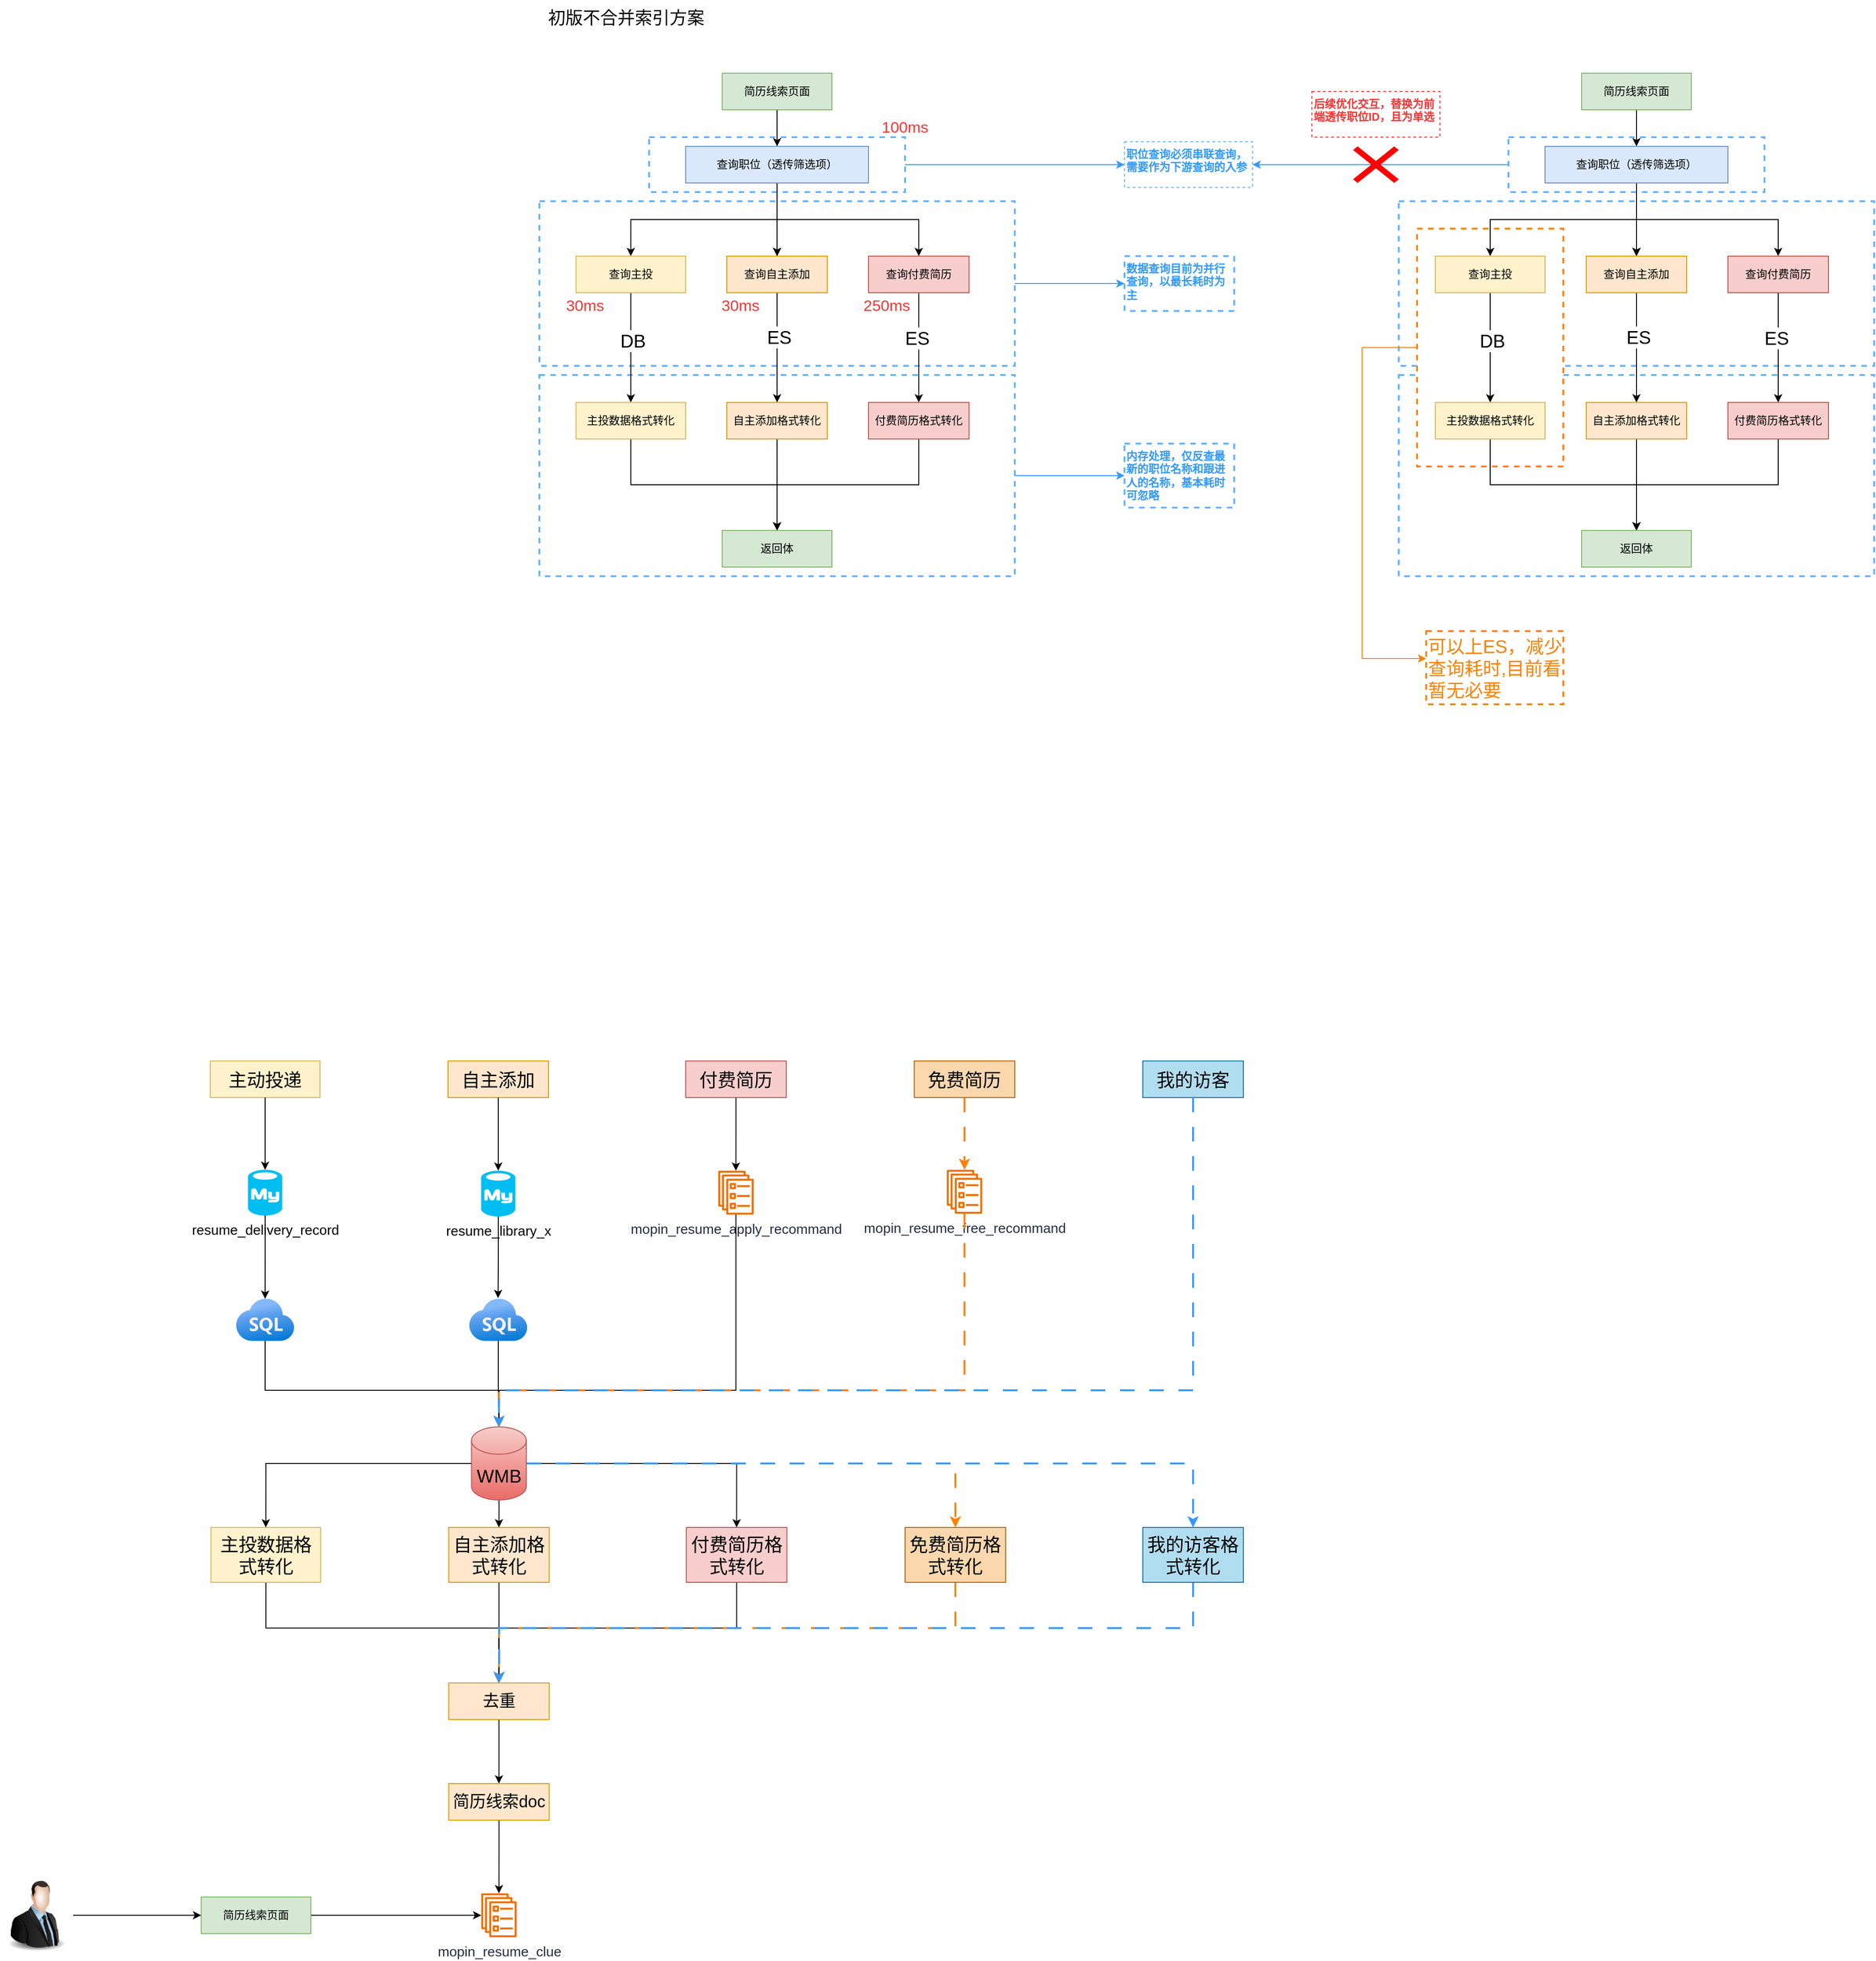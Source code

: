 <mxfile version="22.1.20" type="github">
  <diagram name="第 1 页" id="IvLhAiH7EyRF6yPdtCSv">
    <mxGraphModel dx="2393" dy="473" grid="1" gridSize="10" guides="1" tooltips="1" connect="1" arrows="1" fold="1" page="0" pageScale="1" pageWidth="827" pageHeight="1169" math="0" shadow="0">
      <root>
        <mxCell id="0" />
        <mxCell id="1" parent="0" />
        <mxCell id="fokVRQq-qGCGtbH7lqMj-43" value="" style="rounded=0;whiteSpace=wrap;html=1;dashed=1;strokeColor=#66B2FF;strokeWidth=2;" vertex="1" parent="1">
          <mxGeometry x="1020" y="810" width="520" height="220" as="geometry" />
        </mxCell>
        <mxCell id="fokVRQq-qGCGtbH7lqMj-45" value="" style="rounded=0;whiteSpace=wrap;html=1;dashed=1;strokeColor=#66B2FF;strokeWidth=2;" vertex="1" parent="1">
          <mxGeometry x="1020" y="620" width="520" height="180" as="geometry" />
        </mxCell>
        <mxCell id="fokVRQq-qGCGtbH7lqMj-82" value="" style="edgeStyle=orthogonalEdgeStyle;rounded=0;orthogonalLoop=1;jettySize=auto;html=1;strokeColor=#FF8000;" edge="1" parent="1" source="fokVRQq-qGCGtbH7lqMj-80" target="fokVRQq-qGCGtbH7lqMj-81">
          <mxGeometry relative="1" as="geometry">
            <Array as="points">
              <mxPoint x="980" y="780" />
              <mxPoint x="980" y="1120" />
            </Array>
          </mxGeometry>
        </mxCell>
        <mxCell id="fokVRQq-qGCGtbH7lqMj-80" value="" style="rounded=0;whiteSpace=wrap;html=1;dashed=1;strokeColor=#FF8000;strokeWidth=2;" vertex="1" parent="1">
          <mxGeometry x="1040" y="650" width="160" height="260" as="geometry" />
        </mxCell>
        <mxCell id="fokVRQq-qGCGtbH7lqMj-41" value="" style="edgeStyle=orthogonalEdgeStyle;rounded=0;orthogonalLoop=1;jettySize=auto;html=1;fontColor=#3399FF;strokeColor=#3399FF;" edge="1" parent="1" source="fokVRQq-qGCGtbH7lqMj-39" target="fokVRQq-qGCGtbH7lqMj-40">
          <mxGeometry relative="1" as="geometry" />
        </mxCell>
        <mxCell id="fokVRQq-qGCGtbH7lqMj-39" value="" style="rounded=0;whiteSpace=wrap;html=1;dashed=1;strokeColor=#66B2FF;strokeWidth=2;" vertex="1" parent="1">
          <mxGeometry x="80" y="810" width="520" height="220" as="geometry" />
        </mxCell>
        <mxCell id="fokVRQq-qGCGtbH7lqMj-38" value="" style="edgeStyle=orthogonalEdgeStyle;rounded=0;orthogonalLoop=1;jettySize=auto;html=1;strokeColor=#3399FF;" edge="1" parent="1" source="fokVRQq-qGCGtbH7lqMj-36" target="fokVRQq-qGCGtbH7lqMj-37">
          <mxGeometry relative="1" as="geometry" />
        </mxCell>
        <mxCell id="fokVRQq-qGCGtbH7lqMj-36" value="" style="rounded=0;whiteSpace=wrap;html=1;dashed=1;strokeColor=#66B2FF;strokeWidth=2;" vertex="1" parent="1">
          <mxGeometry x="80" y="620" width="520" height="180" as="geometry" />
        </mxCell>
        <mxCell id="fokVRQq-qGCGtbH7lqMj-35" value="" style="edgeStyle=orthogonalEdgeStyle;rounded=0;orthogonalLoop=1;jettySize=auto;html=1;strokeColor=#3399FF;" edge="1" parent="1" source="fokVRQq-qGCGtbH7lqMj-31" target="fokVRQq-qGCGtbH7lqMj-34">
          <mxGeometry relative="1" as="geometry" />
        </mxCell>
        <mxCell id="fokVRQq-qGCGtbH7lqMj-31" value="" style="rounded=0;whiteSpace=wrap;html=1;dashed=1;strokeColor=#66B2FF;strokeWidth=2;" vertex="1" parent="1">
          <mxGeometry x="200" y="550" width="280" height="60" as="geometry" />
        </mxCell>
        <mxCell id="fokVRQq-qGCGtbH7lqMj-5" value="" style="edgeStyle=orthogonalEdgeStyle;rounded=0;orthogonalLoop=1;jettySize=auto;html=1;" edge="1" parent="1" source="fokVRQq-qGCGtbH7lqMj-3" target="fokVRQq-qGCGtbH7lqMj-4">
          <mxGeometry relative="1" as="geometry" />
        </mxCell>
        <mxCell id="fokVRQq-qGCGtbH7lqMj-3" value="简历线索页面" style="rounded=0;whiteSpace=wrap;html=1;fillColor=#d5e8d4;strokeColor=#82b366;" vertex="1" parent="1">
          <mxGeometry x="280" y="480" width="120" height="40" as="geometry" />
        </mxCell>
        <mxCell id="fokVRQq-qGCGtbH7lqMj-7" value="" style="edgeStyle=orthogonalEdgeStyle;rounded=0;orthogonalLoop=1;jettySize=auto;html=1;" edge="1" parent="1" source="fokVRQq-qGCGtbH7lqMj-4" target="fokVRQq-qGCGtbH7lqMj-6">
          <mxGeometry relative="1" as="geometry" />
        </mxCell>
        <mxCell id="fokVRQq-qGCGtbH7lqMj-9" value="" style="edgeStyle=orthogonalEdgeStyle;rounded=0;orthogonalLoop=1;jettySize=auto;html=1;" edge="1" parent="1" source="fokVRQq-qGCGtbH7lqMj-4" target="fokVRQq-qGCGtbH7lqMj-8">
          <mxGeometry relative="1" as="geometry" />
        </mxCell>
        <mxCell id="fokVRQq-qGCGtbH7lqMj-10" value="" style="edgeStyle=orthogonalEdgeStyle;rounded=0;orthogonalLoop=1;jettySize=auto;html=1;" edge="1" parent="1" source="fokVRQq-qGCGtbH7lqMj-4" target="fokVRQq-qGCGtbH7lqMj-8">
          <mxGeometry relative="1" as="geometry" />
        </mxCell>
        <mxCell id="fokVRQq-qGCGtbH7lqMj-11" value="" style="edgeStyle=orthogonalEdgeStyle;rounded=0;orthogonalLoop=1;jettySize=auto;html=1;" edge="1" parent="1" source="fokVRQq-qGCGtbH7lqMj-4" target="fokVRQq-qGCGtbH7lqMj-8">
          <mxGeometry relative="1" as="geometry" />
        </mxCell>
        <mxCell id="fokVRQq-qGCGtbH7lqMj-13" style="edgeStyle=orthogonalEdgeStyle;rounded=0;orthogonalLoop=1;jettySize=auto;html=1;" edge="1" parent="1" source="fokVRQq-qGCGtbH7lqMj-4" target="fokVRQq-qGCGtbH7lqMj-12">
          <mxGeometry relative="1" as="geometry" />
        </mxCell>
        <mxCell id="fokVRQq-qGCGtbH7lqMj-4" value="查询职位（透传筛选项）" style="rounded=0;whiteSpace=wrap;html=1;fillColor=#dae8fc;strokeColor=#6c8ebf;" vertex="1" parent="1">
          <mxGeometry x="240" y="560" width="200" height="40" as="geometry" />
        </mxCell>
        <mxCell id="fokVRQq-qGCGtbH7lqMj-15" value="" style="edgeStyle=orthogonalEdgeStyle;rounded=0;orthogonalLoop=1;jettySize=auto;html=1;" edge="1" parent="1" source="fokVRQq-qGCGtbH7lqMj-6" target="fokVRQq-qGCGtbH7lqMj-14">
          <mxGeometry relative="1" as="geometry" />
        </mxCell>
        <mxCell id="fokVRQq-qGCGtbH7lqMj-20" value="DB" style="edgeLabel;html=1;align=center;verticalAlign=middle;resizable=0;points=[];fontSize=20;" vertex="1" connectable="0" parent="fokVRQq-qGCGtbH7lqMj-15">
          <mxGeometry x="-0.133" y="2" relative="1" as="geometry">
            <mxPoint as="offset" />
          </mxGeometry>
        </mxCell>
        <mxCell id="fokVRQq-qGCGtbH7lqMj-6" value="查询主投" style="rounded=0;whiteSpace=wrap;html=1;fillColor=#fff2cc;strokeColor=#d6b656;" vertex="1" parent="1">
          <mxGeometry x="120" y="680" width="120" height="40" as="geometry" />
        </mxCell>
        <mxCell id="fokVRQq-qGCGtbH7lqMj-17" value="" style="edgeStyle=orthogonalEdgeStyle;rounded=0;orthogonalLoop=1;jettySize=auto;html=1;" edge="1" parent="1" source="fokVRQq-qGCGtbH7lqMj-8" target="fokVRQq-qGCGtbH7lqMj-16">
          <mxGeometry relative="1" as="geometry" />
        </mxCell>
        <mxCell id="fokVRQq-qGCGtbH7lqMj-21" value="ES" style="edgeLabel;html=1;align=center;verticalAlign=middle;resizable=0;points=[];fontSize=20;" vertex="1" connectable="0" parent="fokVRQq-qGCGtbH7lqMj-17">
          <mxGeometry x="-0.2" y="2" relative="1" as="geometry">
            <mxPoint as="offset" />
          </mxGeometry>
        </mxCell>
        <mxCell id="fokVRQq-qGCGtbH7lqMj-8" value="查询自主添加" style="rounded=0;whiteSpace=wrap;html=1;fillColor=#ffe6cc;strokeColor=#d79b00;" vertex="1" parent="1">
          <mxGeometry x="285" y="680" width="110" height="40" as="geometry" />
        </mxCell>
        <mxCell id="fokVRQq-qGCGtbH7lqMj-19" value="" style="edgeStyle=orthogonalEdgeStyle;rounded=0;orthogonalLoop=1;jettySize=auto;html=1;" edge="1" parent="1" source="fokVRQq-qGCGtbH7lqMj-12" target="fokVRQq-qGCGtbH7lqMj-18">
          <mxGeometry relative="1" as="geometry" />
        </mxCell>
        <mxCell id="fokVRQq-qGCGtbH7lqMj-22" value="ES" style="edgeLabel;html=1;align=center;verticalAlign=middle;resizable=0;points=[];fontSize=20;" vertex="1" connectable="0" parent="fokVRQq-qGCGtbH7lqMj-19">
          <mxGeometry x="-0.183" y="-2" relative="1" as="geometry">
            <mxPoint as="offset" />
          </mxGeometry>
        </mxCell>
        <mxCell id="fokVRQq-qGCGtbH7lqMj-12" value="查询付费简历" style="rounded=0;whiteSpace=wrap;html=1;fillColor=#f8cecc;strokeColor=#b85450;" vertex="1" parent="1">
          <mxGeometry x="440" y="680" width="110" height="40" as="geometry" />
        </mxCell>
        <mxCell id="fokVRQq-qGCGtbH7lqMj-26" style="edgeStyle=orthogonalEdgeStyle;rounded=0;orthogonalLoop=1;jettySize=auto;html=1;entryX=0.5;entryY=0;entryDx=0;entryDy=0;" edge="1" parent="1" source="fokVRQq-qGCGtbH7lqMj-14" target="fokVRQq-qGCGtbH7lqMj-23">
          <mxGeometry relative="1" as="geometry">
            <Array as="points">
              <mxPoint x="180" y="930" />
              <mxPoint x="340" y="930" />
            </Array>
          </mxGeometry>
        </mxCell>
        <mxCell id="fokVRQq-qGCGtbH7lqMj-14" value="主投数据格式转化" style="rounded=0;whiteSpace=wrap;html=1;fillColor=#fff2cc;strokeColor=#d6b656;" vertex="1" parent="1">
          <mxGeometry x="120" y="840" width="120" height="40" as="geometry" />
        </mxCell>
        <mxCell id="fokVRQq-qGCGtbH7lqMj-25" style="edgeStyle=orthogonalEdgeStyle;rounded=0;orthogonalLoop=1;jettySize=auto;html=1;entryX=0.5;entryY=0;entryDx=0;entryDy=0;" edge="1" parent="1" source="fokVRQq-qGCGtbH7lqMj-16" target="fokVRQq-qGCGtbH7lqMj-23">
          <mxGeometry relative="1" as="geometry" />
        </mxCell>
        <mxCell id="fokVRQq-qGCGtbH7lqMj-16" value="自主添加格式转化" style="rounded=0;whiteSpace=wrap;html=1;fillColor=#ffe6cc;strokeColor=#d79b00;" vertex="1" parent="1">
          <mxGeometry x="285" y="840" width="110" height="40" as="geometry" />
        </mxCell>
        <mxCell id="fokVRQq-qGCGtbH7lqMj-27" style="edgeStyle=orthogonalEdgeStyle;rounded=0;orthogonalLoop=1;jettySize=auto;html=1;entryX=0.5;entryY=0;entryDx=0;entryDy=0;" edge="1" parent="1" source="fokVRQq-qGCGtbH7lqMj-18" target="fokVRQq-qGCGtbH7lqMj-23">
          <mxGeometry relative="1" as="geometry">
            <Array as="points">
              <mxPoint x="495" y="930" />
              <mxPoint x="340" y="930" />
            </Array>
          </mxGeometry>
        </mxCell>
        <mxCell id="fokVRQq-qGCGtbH7lqMj-18" value="付费简历格式转化" style="rounded=0;whiteSpace=wrap;html=1;fillColor=#f8cecc;strokeColor=#b85450;" vertex="1" parent="1">
          <mxGeometry x="440" y="840" width="110" height="40" as="geometry" />
        </mxCell>
        <mxCell id="fokVRQq-qGCGtbH7lqMj-23" value="返回体" style="rounded=0;whiteSpace=wrap;html=1;fillColor=#d5e8d4;strokeColor=#82b366;" vertex="1" parent="1">
          <mxGeometry x="280" y="980" width="120" height="40" as="geometry" />
        </mxCell>
        <mxCell id="fokVRQq-qGCGtbH7lqMj-34" value="职位查询必须串联查询，需要作为下游查询的入参" style="whiteSpace=wrap;html=1;strokeColor=#66B2FF;rounded=0;dashed=1;strokeWidth=1;align=left;verticalAlign=top;fontColor=#3399FF;fontStyle=1" vertex="1" parent="1">
          <mxGeometry x="720" y="555" width="140" height="50" as="geometry" />
        </mxCell>
        <mxCell id="fokVRQq-qGCGtbH7lqMj-37" value="数据查询目前为并行查询，以最长耗时为主" style="whiteSpace=wrap;html=1;strokeColor=#66B2FF;rounded=0;dashed=1;strokeWidth=2;verticalAlign=top;align=left;fontColor=#3399FF;fontStyle=1" vertex="1" parent="1">
          <mxGeometry x="720" y="680" width="120" height="60" as="geometry" />
        </mxCell>
        <mxCell id="fokVRQq-qGCGtbH7lqMj-40" value="内存处理，仅反查最新的职位名称和跟进人的名称，基本耗时可忽略" style="whiteSpace=wrap;html=1;strokeColor=#66B2FF;rounded=0;dashed=1;strokeWidth=2;align=left;verticalAlign=top;fontColor=#3399FF;fontStyle=1" vertex="1" parent="1">
          <mxGeometry x="720" y="885" width="120" height="70" as="geometry" />
        </mxCell>
        <mxCell id="fokVRQq-qGCGtbH7lqMj-75" style="edgeStyle=orthogonalEdgeStyle;rounded=0;orthogonalLoop=1;jettySize=auto;html=1;entryX=1;entryY=0.5;entryDx=0;entryDy=0;strokeColor=#3399FF;" edge="1" parent="1" source="fokVRQq-qGCGtbH7lqMj-47" target="fokVRQq-qGCGtbH7lqMj-34">
          <mxGeometry relative="1" as="geometry" />
        </mxCell>
        <mxCell id="fokVRQq-qGCGtbH7lqMj-47" value="" style="rounded=0;whiteSpace=wrap;html=1;dashed=1;strokeColor=#66B2FF;strokeWidth=2;" vertex="1" parent="1">
          <mxGeometry x="1140" y="550" width="280" height="60" as="geometry" />
        </mxCell>
        <mxCell id="fokVRQq-qGCGtbH7lqMj-48" value="" style="edgeStyle=orthogonalEdgeStyle;rounded=0;orthogonalLoop=1;jettySize=auto;html=1;" edge="1" parent="1" source="fokVRQq-qGCGtbH7lqMj-49" target="fokVRQq-qGCGtbH7lqMj-55">
          <mxGeometry relative="1" as="geometry" />
        </mxCell>
        <mxCell id="fokVRQq-qGCGtbH7lqMj-49" value="简历线索页面" style="rounded=0;whiteSpace=wrap;html=1;fillColor=#d5e8d4;strokeColor=#82b366;" vertex="1" parent="1">
          <mxGeometry x="1220" y="480" width="120" height="40" as="geometry" />
        </mxCell>
        <mxCell id="fokVRQq-qGCGtbH7lqMj-50" value="" style="edgeStyle=orthogonalEdgeStyle;rounded=0;orthogonalLoop=1;jettySize=auto;html=1;" edge="1" parent="1" source="fokVRQq-qGCGtbH7lqMj-55" target="fokVRQq-qGCGtbH7lqMj-58">
          <mxGeometry relative="1" as="geometry" />
        </mxCell>
        <mxCell id="fokVRQq-qGCGtbH7lqMj-51" value="" style="edgeStyle=orthogonalEdgeStyle;rounded=0;orthogonalLoop=1;jettySize=auto;html=1;" edge="1" parent="1" source="fokVRQq-qGCGtbH7lqMj-55" target="fokVRQq-qGCGtbH7lqMj-61">
          <mxGeometry relative="1" as="geometry" />
        </mxCell>
        <mxCell id="fokVRQq-qGCGtbH7lqMj-52" value="" style="edgeStyle=orthogonalEdgeStyle;rounded=0;orthogonalLoop=1;jettySize=auto;html=1;" edge="1" parent="1" source="fokVRQq-qGCGtbH7lqMj-55" target="fokVRQq-qGCGtbH7lqMj-61">
          <mxGeometry relative="1" as="geometry" />
        </mxCell>
        <mxCell id="fokVRQq-qGCGtbH7lqMj-53" value="" style="edgeStyle=orthogonalEdgeStyle;rounded=0;orthogonalLoop=1;jettySize=auto;html=1;" edge="1" parent="1" source="fokVRQq-qGCGtbH7lqMj-55" target="fokVRQq-qGCGtbH7lqMj-61">
          <mxGeometry relative="1" as="geometry" />
        </mxCell>
        <mxCell id="fokVRQq-qGCGtbH7lqMj-54" style="edgeStyle=orthogonalEdgeStyle;rounded=0;orthogonalLoop=1;jettySize=auto;html=1;" edge="1" parent="1" source="fokVRQq-qGCGtbH7lqMj-55" target="fokVRQq-qGCGtbH7lqMj-64">
          <mxGeometry relative="1" as="geometry" />
        </mxCell>
        <mxCell id="fokVRQq-qGCGtbH7lqMj-55" value="查询职位（透传筛选项）" style="rounded=0;whiteSpace=wrap;html=1;fillColor=#dae8fc;strokeColor=#6c8ebf;" vertex="1" parent="1">
          <mxGeometry x="1180" y="560" width="200" height="40" as="geometry" />
        </mxCell>
        <mxCell id="fokVRQq-qGCGtbH7lqMj-56" value="" style="edgeStyle=orthogonalEdgeStyle;rounded=0;orthogonalLoop=1;jettySize=auto;html=1;" edge="1" parent="1" source="fokVRQq-qGCGtbH7lqMj-58" target="fokVRQq-qGCGtbH7lqMj-66">
          <mxGeometry relative="1" as="geometry" />
        </mxCell>
        <mxCell id="fokVRQq-qGCGtbH7lqMj-57" value="DB" style="edgeLabel;html=1;align=center;verticalAlign=middle;resizable=0;points=[];fontSize=20;" vertex="1" connectable="0" parent="fokVRQq-qGCGtbH7lqMj-56">
          <mxGeometry x="-0.133" y="2" relative="1" as="geometry">
            <mxPoint as="offset" />
          </mxGeometry>
        </mxCell>
        <mxCell id="fokVRQq-qGCGtbH7lqMj-58" value="查询主投" style="rounded=0;whiteSpace=wrap;html=1;fillColor=#fff2cc;strokeColor=#d6b656;" vertex="1" parent="1">
          <mxGeometry x="1060" y="680" width="120" height="40" as="geometry" />
        </mxCell>
        <mxCell id="fokVRQq-qGCGtbH7lqMj-59" value="" style="edgeStyle=orthogonalEdgeStyle;rounded=0;orthogonalLoop=1;jettySize=auto;html=1;" edge="1" parent="1" source="fokVRQq-qGCGtbH7lqMj-61" target="fokVRQq-qGCGtbH7lqMj-68">
          <mxGeometry relative="1" as="geometry" />
        </mxCell>
        <mxCell id="fokVRQq-qGCGtbH7lqMj-60" value="ES" style="edgeLabel;html=1;align=center;verticalAlign=middle;resizable=0;points=[];fontSize=20;" vertex="1" connectable="0" parent="fokVRQq-qGCGtbH7lqMj-59">
          <mxGeometry x="-0.2" y="2" relative="1" as="geometry">
            <mxPoint as="offset" />
          </mxGeometry>
        </mxCell>
        <mxCell id="fokVRQq-qGCGtbH7lqMj-61" value="查询自主添加" style="rounded=0;whiteSpace=wrap;html=1;fillColor=#ffe6cc;strokeColor=#d79b00;" vertex="1" parent="1">
          <mxGeometry x="1225" y="680" width="110" height="40" as="geometry" />
        </mxCell>
        <mxCell id="fokVRQq-qGCGtbH7lqMj-62" value="" style="edgeStyle=orthogonalEdgeStyle;rounded=0;orthogonalLoop=1;jettySize=auto;html=1;" edge="1" parent="1" source="fokVRQq-qGCGtbH7lqMj-64" target="fokVRQq-qGCGtbH7lqMj-70">
          <mxGeometry relative="1" as="geometry" />
        </mxCell>
        <mxCell id="fokVRQq-qGCGtbH7lqMj-63" value="ES" style="edgeLabel;html=1;align=center;verticalAlign=middle;resizable=0;points=[];fontSize=20;" vertex="1" connectable="0" parent="fokVRQq-qGCGtbH7lqMj-62">
          <mxGeometry x="-0.183" y="-2" relative="1" as="geometry">
            <mxPoint as="offset" />
          </mxGeometry>
        </mxCell>
        <mxCell id="fokVRQq-qGCGtbH7lqMj-64" value="查询付费简历" style="rounded=0;whiteSpace=wrap;html=1;fillColor=#f8cecc;strokeColor=#b85450;" vertex="1" parent="1">
          <mxGeometry x="1380" y="680" width="110" height="40" as="geometry" />
        </mxCell>
        <mxCell id="fokVRQq-qGCGtbH7lqMj-65" style="edgeStyle=orthogonalEdgeStyle;rounded=0;orthogonalLoop=1;jettySize=auto;html=1;entryX=0.5;entryY=0;entryDx=0;entryDy=0;" edge="1" parent="1" source="fokVRQq-qGCGtbH7lqMj-66" target="fokVRQq-qGCGtbH7lqMj-71">
          <mxGeometry relative="1" as="geometry">
            <Array as="points">
              <mxPoint x="1120" y="930" />
              <mxPoint x="1280" y="930" />
            </Array>
          </mxGeometry>
        </mxCell>
        <mxCell id="fokVRQq-qGCGtbH7lqMj-66" value="主投数据格式转化" style="rounded=0;whiteSpace=wrap;html=1;fillColor=#fff2cc;strokeColor=#d6b656;" vertex="1" parent="1">
          <mxGeometry x="1060" y="840" width="120" height="40" as="geometry" />
        </mxCell>
        <mxCell id="fokVRQq-qGCGtbH7lqMj-67" style="edgeStyle=orthogonalEdgeStyle;rounded=0;orthogonalLoop=1;jettySize=auto;html=1;entryX=0.5;entryY=0;entryDx=0;entryDy=0;" edge="1" parent="1" source="fokVRQq-qGCGtbH7lqMj-68" target="fokVRQq-qGCGtbH7lqMj-71">
          <mxGeometry relative="1" as="geometry" />
        </mxCell>
        <mxCell id="fokVRQq-qGCGtbH7lqMj-68" value="自主添加格式转化" style="rounded=0;whiteSpace=wrap;html=1;fillColor=#ffe6cc;strokeColor=#d79b00;" vertex="1" parent="1">
          <mxGeometry x="1225" y="840" width="110" height="40" as="geometry" />
        </mxCell>
        <mxCell id="fokVRQq-qGCGtbH7lqMj-69" style="edgeStyle=orthogonalEdgeStyle;rounded=0;orthogonalLoop=1;jettySize=auto;html=1;entryX=0.5;entryY=0;entryDx=0;entryDy=0;" edge="1" parent="1" source="fokVRQq-qGCGtbH7lqMj-70" target="fokVRQq-qGCGtbH7lqMj-71">
          <mxGeometry relative="1" as="geometry">
            <Array as="points">
              <mxPoint x="1435" y="930" />
              <mxPoint x="1280" y="930" />
            </Array>
          </mxGeometry>
        </mxCell>
        <mxCell id="fokVRQq-qGCGtbH7lqMj-70" value="付费简历格式转化" style="rounded=0;whiteSpace=wrap;html=1;fillColor=#f8cecc;strokeColor=#b85450;" vertex="1" parent="1">
          <mxGeometry x="1380" y="840" width="110" height="40" as="geometry" />
        </mxCell>
        <mxCell id="fokVRQq-qGCGtbH7lqMj-71" value="返回体" style="rounded=0;whiteSpace=wrap;html=1;fillColor=#d5e8d4;strokeColor=#82b366;" vertex="1" parent="1">
          <mxGeometry x="1220" y="980" width="120" height="40" as="geometry" />
        </mxCell>
        <mxCell id="fokVRQq-qGCGtbH7lqMj-76" value="" style="shape=mxgraph.mockup.markup.redX;fillColor=#ff0000;html=1;shadow=0;whiteSpace=wrap;strokeColor=none;" vertex="1" parent="1">
          <mxGeometry x="970" y="560" width="50" height="40" as="geometry" />
        </mxCell>
        <mxCell id="fokVRQq-qGCGtbH7lqMj-79" value="后续优化交互，替换为前端透传职位ID，且为单选" style="whiteSpace=wrap;html=1;strokeColor=#FF3333;rounded=0;dashed=1;strokeWidth=1;align=left;verticalAlign=top;fontColor=#FF3333;fontStyle=1" vertex="1" parent="1">
          <mxGeometry x="925" y="500" width="140" height="50" as="geometry" />
        </mxCell>
        <mxCell id="fokVRQq-qGCGtbH7lqMj-81" value="可以上ES，减少查询耗时,目前看暂无必要" style="whiteSpace=wrap;html=1;strokeColor=#FF8000;rounded=0;dashed=1;strokeWidth=2;fontColor=#FF8000;fontSize=20;align=left;" vertex="1" parent="1">
          <mxGeometry x="1050" y="1090" width="150" height="80" as="geometry" />
        </mxCell>
        <mxCell id="fokVRQq-qGCGtbH7lqMj-83" value="100ms" style="text;html=1;strokeColor=none;fillColor=none;align=center;verticalAlign=middle;whiteSpace=wrap;rounded=0;fontColor=#FF3333;fontSize=17;" vertex="1" parent="1">
          <mxGeometry x="450" y="525" width="60" height="30" as="geometry" />
        </mxCell>
        <mxCell id="fokVRQq-qGCGtbH7lqMj-84" value="30ms" style="text;html=1;strokeColor=none;fillColor=none;align=center;verticalAlign=middle;whiteSpace=wrap;rounded=0;fontColor=#FF3333;fontSize=17;" vertex="1" parent="1">
          <mxGeometry x="100" y="720" width="60" height="30" as="geometry" />
        </mxCell>
        <mxCell id="fokVRQq-qGCGtbH7lqMj-85" value="30ms" style="text;html=1;strokeColor=none;fillColor=none;align=center;verticalAlign=middle;whiteSpace=wrap;rounded=0;fontColor=#FF3333;fontSize=17;" vertex="1" parent="1">
          <mxGeometry x="270" y="720" width="60" height="30" as="geometry" />
        </mxCell>
        <mxCell id="fokVRQq-qGCGtbH7lqMj-86" value="250ms" style="text;html=1;strokeColor=none;fillColor=none;align=center;verticalAlign=middle;whiteSpace=wrap;rounded=0;fontColor=#FF3333;fontSize=17;" vertex="1" parent="1">
          <mxGeometry x="430" y="720" width="60" height="30" as="geometry" />
        </mxCell>
        <mxCell id="fokVRQq-qGCGtbH7lqMj-87" value="初版不合并索引方案" style="text;html=1;strokeColor=none;fillColor=none;align=center;verticalAlign=middle;whiteSpace=wrap;rounded=0;fontSize=19;" vertex="1" parent="1">
          <mxGeometry x="80" y="400" width="190" height="40" as="geometry" />
        </mxCell>
        <mxCell id="fokVRQq-qGCGtbH7lqMj-101" value="主动投递" style="rounded=0;whiteSpace=wrap;html=1;fillColor=#fff2cc;strokeColor=#d6b656;fontSize=20;" vertex="1" parent="1">
          <mxGeometry x="-280" y="1560" width="120" height="40" as="geometry" />
        </mxCell>
        <mxCell id="fokVRQq-qGCGtbH7lqMj-104" value="自主添加" style="rounded=0;whiteSpace=wrap;html=1;fillColor=#ffe6cc;strokeColor=#d79b00;fontSize=20;" vertex="1" parent="1">
          <mxGeometry x="-20" y="1560" width="110" height="40" as="geometry" />
        </mxCell>
        <mxCell id="fokVRQq-qGCGtbH7lqMj-124" style="edgeStyle=orthogonalEdgeStyle;rounded=0;orthogonalLoop=1;jettySize=auto;html=1;" edge="1" parent="1" source="fokVRQq-qGCGtbH7lqMj-107" target="fokVRQq-qGCGtbH7lqMj-121">
          <mxGeometry relative="1" as="geometry" />
        </mxCell>
        <mxCell id="fokVRQq-qGCGtbH7lqMj-107" value="付费简历" style="rounded=0;whiteSpace=wrap;html=1;fillColor=#f8cecc;strokeColor=#b85450;fontSize=20;" vertex="1" parent="1">
          <mxGeometry x="240" y="1560" width="110" height="40" as="geometry" />
        </mxCell>
        <mxCell id="fokVRQq-qGCGtbH7lqMj-140" style="edgeStyle=orthogonalEdgeStyle;rounded=0;orthogonalLoop=1;jettySize=auto;html=1;" edge="1" parent="1" source="fokVRQq-qGCGtbH7lqMj-109" target="fokVRQq-qGCGtbH7lqMj-134">
          <mxGeometry relative="1" as="geometry">
            <Array as="points">
              <mxPoint x="-219.25" y="2180" />
              <mxPoint x="35.75" y="2180" />
            </Array>
          </mxGeometry>
        </mxCell>
        <mxCell id="fokVRQq-qGCGtbH7lqMj-109" value="主投数据格式转化" style="rounded=0;whiteSpace=wrap;html=1;fillColor=#fff2cc;strokeColor=#d6b656;fontSize=20;" vertex="1" parent="1">
          <mxGeometry x="-279.25" y="2070" width="120" height="60" as="geometry" />
        </mxCell>
        <mxCell id="fokVRQq-qGCGtbH7lqMj-135" style="edgeStyle=orthogonalEdgeStyle;rounded=0;orthogonalLoop=1;jettySize=auto;html=1;entryX=0.5;entryY=0;entryDx=0;entryDy=0;" edge="1" parent="1" source="fokVRQq-qGCGtbH7lqMj-111" target="fokVRQq-qGCGtbH7lqMj-134">
          <mxGeometry relative="1" as="geometry" />
        </mxCell>
        <mxCell id="fokVRQq-qGCGtbH7lqMj-111" value="自主添加格式转化" style="rounded=0;whiteSpace=wrap;html=1;fillColor=#ffe6cc;strokeColor=#d79b00;fontSize=20;" vertex="1" parent="1">
          <mxGeometry x="-19.25" y="2070" width="110" height="60" as="geometry" />
        </mxCell>
        <mxCell id="fokVRQq-qGCGtbH7lqMj-141" style="edgeStyle=orthogonalEdgeStyle;rounded=0;orthogonalLoop=1;jettySize=auto;html=1;" edge="1" parent="1" source="fokVRQq-qGCGtbH7lqMj-113" target="fokVRQq-qGCGtbH7lqMj-134">
          <mxGeometry relative="1" as="geometry">
            <Array as="points">
              <mxPoint x="295.75" y="2180" />
              <mxPoint x="35.75" y="2180" />
            </Array>
          </mxGeometry>
        </mxCell>
        <mxCell id="fokVRQq-qGCGtbH7lqMj-113" value="付费简历格式转化" style="rounded=0;whiteSpace=wrap;html=1;fillColor=#f8cecc;strokeColor=#b85450;fontSize=20;" vertex="1" parent="1">
          <mxGeometry x="240.75" y="2070" width="110" height="60" as="geometry" />
        </mxCell>
        <mxCell id="fokVRQq-qGCGtbH7lqMj-129" style="edgeStyle=orthogonalEdgeStyle;rounded=0;orthogonalLoop=1;jettySize=auto;html=1;" edge="1" parent="1" source="fokVRQq-qGCGtbH7lqMj-119" target="fokVRQq-qGCGtbH7lqMj-125">
          <mxGeometry relative="1" as="geometry" />
        </mxCell>
        <mxCell id="fokVRQq-qGCGtbH7lqMj-119" value="resume_delivery_record" style="verticalLabelPosition=bottom;html=1;verticalAlign=top;align=center;strokeColor=none;fillColor=#00BEF2;shape=mxgraph.azure.mysql_database;fontSize=15;" vertex="1" parent="1">
          <mxGeometry x="-238.75" y="1679" width="37.5" height="50" as="geometry" />
        </mxCell>
        <mxCell id="fokVRQq-qGCGtbH7lqMj-120" value="resume_library_x" style="verticalLabelPosition=bottom;html=1;verticalAlign=top;align=center;strokeColor=none;fillColor=#00BEF2;shape=mxgraph.azure.mysql_database;fontSize=15;" vertex="1" parent="1">
          <mxGeometry x="16.25" y="1680" width="37.5" height="50" as="geometry" />
        </mxCell>
        <mxCell id="fokVRQq-qGCGtbH7lqMj-121" value="mopin_resume_apply_recommand" style="sketch=0;outlineConnect=0;fontColor=#232F3E;gradientColor=none;fillColor=#ED7100;strokeColor=none;dashed=0;verticalLabelPosition=bottom;verticalAlign=top;align=center;html=1;fontSize=15;fontStyle=0;aspect=fixed;pointerEvents=1;shape=mxgraph.aws4.ecs_service;" vertex="1" parent="1">
          <mxGeometry x="275.5" y="1680" width="39" height="48" as="geometry" />
        </mxCell>
        <mxCell id="fokVRQq-qGCGtbH7lqMj-122" style="edgeStyle=orthogonalEdgeStyle;rounded=0;orthogonalLoop=1;jettySize=auto;html=1;entryX=0.5;entryY=0;entryDx=0;entryDy=0;entryPerimeter=0;" edge="1" parent="1" source="fokVRQq-qGCGtbH7lqMj-101" target="fokVRQq-qGCGtbH7lqMj-119">
          <mxGeometry relative="1" as="geometry" />
        </mxCell>
        <mxCell id="fokVRQq-qGCGtbH7lqMj-123" style="edgeStyle=orthogonalEdgeStyle;rounded=0;orthogonalLoop=1;jettySize=auto;html=1;entryX=0.5;entryY=0;entryDx=0;entryDy=0;entryPerimeter=0;" edge="1" parent="1" source="fokVRQq-qGCGtbH7lqMj-104" target="fokVRQq-qGCGtbH7lqMj-120">
          <mxGeometry relative="1" as="geometry" />
        </mxCell>
        <mxCell id="fokVRQq-qGCGtbH7lqMj-125" value="" style="image;aspect=fixed;html=1;points=[];align=center;fontSize=12;image=img/lib/azure2/databases/Azure_SQL.svg;" vertex="1" parent="1">
          <mxGeometry x="-252" y="1820" width="64" height="46" as="geometry" />
        </mxCell>
        <mxCell id="fokVRQq-qGCGtbH7lqMj-126" value="" style="image;aspect=fixed;html=1;points=[];align=center;fontSize=12;image=img/lib/azure2/databases/Azure_SQL.svg;" vertex="1" parent="1">
          <mxGeometry x="3" y="1820" width="64" height="46" as="geometry" />
        </mxCell>
        <mxCell id="fokVRQq-qGCGtbH7lqMj-128" style="edgeStyle=orthogonalEdgeStyle;rounded=0;orthogonalLoop=1;jettySize=auto;html=1;entryX=0.497;entryY=-0.017;entryDx=0;entryDy=0;entryPerimeter=0;" edge="1" parent="1" source="fokVRQq-qGCGtbH7lqMj-120" target="fokVRQq-qGCGtbH7lqMj-126">
          <mxGeometry relative="1" as="geometry" />
        </mxCell>
        <mxCell id="fokVRQq-qGCGtbH7lqMj-174" value="" style="edgeStyle=orthogonalEdgeStyle;rounded=0;orthogonalLoop=1;jettySize=auto;html=1;" edge="1" parent="1" source="fokVRQq-qGCGtbH7lqMj-134" target="fokVRQq-qGCGtbH7lqMj-173">
          <mxGeometry relative="1" as="geometry" />
        </mxCell>
        <mxCell id="fokVRQq-qGCGtbH7lqMj-134" value="去重" style="rounded=0;whiteSpace=wrap;html=1;fillColor=#ffe6cc;strokeColor=#d79b00;fontSize=18;" vertex="1" parent="1">
          <mxGeometry x="-19.25" y="2240" width="110" height="40" as="geometry" />
        </mxCell>
        <mxCell id="fokVRQq-qGCGtbH7lqMj-152" style="edgeStyle=orthogonalEdgeStyle;rounded=0;orthogonalLoop=1;jettySize=auto;html=1;entryX=0.5;entryY=0;entryDx=0;entryDy=0;" edge="1" parent="1" source="fokVRQq-qGCGtbH7lqMj-148" target="fokVRQq-qGCGtbH7lqMj-111">
          <mxGeometry relative="1" as="geometry" />
        </mxCell>
        <mxCell id="fokVRQq-qGCGtbH7lqMj-153" style="edgeStyle=orthogonalEdgeStyle;rounded=0;orthogonalLoop=1;jettySize=auto;html=1;entryX=0.5;entryY=0;entryDx=0;entryDy=0;" edge="1" parent="1" source="fokVRQq-qGCGtbH7lqMj-148" target="fokVRQq-qGCGtbH7lqMj-113">
          <mxGeometry relative="1" as="geometry" />
        </mxCell>
        <mxCell id="fokVRQq-qGCGtbH7lqMj-154" style="edgeStyle=orthogonalEdgeStyle;rounded=0;orthogonalLoop=1;jettySize=auto;html=1;entryX=0.5;entryY=0;entryDx=0;entryDy=0;" edge="1" parent="1" source="fokVRQq-qGCGtbH7lqMj-148" target="fokVRQq-qGCGtbH7lqMj-109">
          <mxGeometry relative="1" as="geometry" />
        </mxCell>
        <mxCell id="fokVRQq-qGCGtbH7lqMj-165" style="edgeStyle=orthogonalEdgeStyle;rounded=0;orthogonalLoop=1;jettySize=auto;html=1;dashed=1;dashPattern=8 8;strokeWidth=2;strokeColor=#FF8000;" edge="1" parent="1" source="fokVRQq-qGCGtbH7lqMj-148" target="fokVRQq-qGCGtbH7lqMj-163">
          <mxGeometry relative="1" as="geometry" />
        </mxCell>
        <mxCell id="fokVRQq-qGCGtbH7lqMj-166" style="edgeStyle=orthogonalEdgeStyle;rounded=0;orthogonalLoop=1;jettySize=auto;html=1;dashed=1;dashPattern=8 8;strokeWidth=2;strokeColor=#3399FF;" edge="1" parent="1" source="fokVRQq-qGCGtbH7lqMj-148" target="fokVRQq-qGCGtbH7lqMj-164">
          <mxGeometry relative="1" as="geometry" />
        </mxCell>
        <mxCell id="fokVRQq-qGCGtbH7lqMj-148" value="WMB" style="shape=cylinder3;whiteSpace=wrap;html=1;boundedLbl=1;backgroundOutline=1;size=15;fillColor=#f8cecc;strokeColor=#b85450;fontSize=20;gradientColor=#ea6b66;" vertex="1" parent="1">
          <mxGeometry x="5.75" y="1960" width="60" height="80" as="geometry" />
        </mxCell>
        <mxCell id="fokVRQq-qGCGtbH7lqMj-149" style="edgeStyle=orthogonalEdgeStyle;rounded=0;orthogonalLoop=1;jettySize=auto;html=1;entryX=0.5;entryY=0;entryDx=0;entryDy=0;entryPerimeter=0;" edge="1" parent="1" source="fokVRQq-qGCGtbH7lqMj-125" target="fokVRQq-qGCGtbH7lqMj-148">
          <mxGeometry relative="1" as="geometry">
            <Array as="points">
              <mxPoint x="-220" y="1920" />
              <mxPoint x="35" y="1920" />
            </Array>
          </mxGeometry>
        </mxCell>
        <mxCell id="fokVRQq-qGCGtbH7lqMj-150" style="edgeStyle=orthogonalEdgeStyle;rounded=0;orthogonalLoop=1;jettySize=auto;html=1;entryX=0.5;entryY=0;entryDx=0;entryDy=0;entryPerimeter=0;" edge="1" parent="1" source="fokVRQq-qGCGtbH7lqMj-126" target="fokVRQq-qGCGtbH7lqMj-148">
          <mxGeometry relative="1" as="geometry" />
        </mxCell>
        <mxCell id="fokVRQq-qGCGtbH7lqMj-151" style="edgeStyle=orthogonalEdgeStyle;rounded=0;orthogonalLoop=1;jettySize=auto;html=1;entryX=0.5;entryY=0;entryDx=0;entryDy=0;entryPerimeter=0;" edge="1" parent="1" source="fokVRQq-qGCGtbH7lqMj-121" target="fokVRQq-qGCGtbH7lqMj-148">
          <mxGeometry relative="1" as="geometry">
            <Array as="points">
              <mxPoint x="295" y="1920" />
              <mxPoint x="35" y="1920" />
            </Array>
          </mxGeometry>
        </mxCell>
        <mxCell id="fokVRQq-qGCGtbH7lqMj-155" value="mopin_resume_clue" style="sketch=0;outlineConnect=0;fontColor=#232F3E;gradientColor=none;fillColor=#ED7100;strokeColor=none;dashed=0;verticalLabelPosition=bottom;verticalAlign=top;align=center;html=1;fontSize=15;fontStyle=0;aspect=fixed;pointerEvents=1;shape=mxgraph.aws4.ecs_service;" vertex="1" parent="1">
          <mxGeometry x="16.25" y="2470" width="39" height="48" as="geometry" />
        </mxCell>
        <mxCell id="fokVRQq-qGCGtbH7lqMj-159" style="edgeStyle=orthogonalEdgeStyle;rounded=0;orthogonalLoop=1;jettySize=auto;html=1;dashed=1;dashPattern=8 8;strokeColor=#FF8000;strokeWidth=2;" edge="1" parent="1" source="fokVRQq-qGCGtbH7lqMj-157" target="fokVRQq-qGCGtbH7lqMj-158">
          <mxGeometry relative="1" as="geometry" />
        </mxCell>
        <mxCell id="fokVRQq-qGCGtbH7lqMj-157" value="免费简历" style="rounded=0;whiteSpace=wrap;html=1;fillColor=#fad7ac;strokeColor=#b46504;fontSize=20;" vertex="1" parent="1">
          <mxGeometry x="490" y="1560" width="110" height="40" as="geometry" />
        </mxCell>
        <mxCell id="fokVRQq-qGCGtbH7lqMj-158" value="mopin_resume_free_recommand" style="sketch=0;outlineConnect=0;fontColor=#232F3E;gradientColor=none;fillColor=#ED7100;strokeColor=none;dashed=0;verticalLabelPosition=bottom;verticalAlign=top;align=center;html=1;fontSize=15;fontStyle=0;aspect=fixed;pointerEvents=1;shape=mxgraph.aws4.ecs_service;" vertex="1" parent="1">
          <mxGeometry x="525.5" y="1679" width="39" height="48" as="geometry" />
        </mxCell>
        <mxCell id="fokVRQq-qGCGtbH7lqMj-160" style="edgeStyle=orthogonalEdgeStyle;rounded=0;orthogonalLoop=1;jettySize=auto;html=1;entryX=0.5;entryY=0;entryDx=0;entryDy=0;entryPerimeter=0;dashed=1;dashPattern=8 8;strokeColor=#FF8000;strokeWidth=2;" edge="1" parent="1" source="fokVRQq-qGCGtbH7lqMj-158" target="fokVRQq-qGCGtbH7lqMj-148">
          <mxGeometry relative="1" as="geometry">
            <Array as="points">
              <mxPoint x="545" y="1920" />
              <mxPoint x="36" y="1920" />
            </Array>
          </mxGeometry>
        </mxCell>
        <mxCell id="fokVRQq-qGCGtbH7lqMj-161" value="我的访客" style="rounded=0;whiteSpace=wrap;html=1;fillColor=#b1ddf0;strokeColor=#10739e;fontSize=20;" vertex="1" parent="1">
          <mxGeometry x="740" y="1560" width="110" height="40" as="geometry" />
        </mxCell>
        <mxCell id="fokVRQq-qGCGtbH7lqMj-162" style="edgeStyle=orthogonalEdgeStyle;rounded=0;orthogonalLoop=1;jettySize=auto;html=1;entryX=0.5;entryY=0;entryDx=0;entryDy=0;entryPerimeter=0;dashed=1;dashPattern=8 8;strokeWidth=2;strokeColor=#3399FF;" edge="1" parent="1" source="fokVRQq-qGCGtbH7lqMj-161" target="fokVRQq-qGCGtbH7lqMj-148">
          <mxGeometry relative="1" as="geometry">
            <Array as="points">
              <mxPoint x="795" y="1920" />
              <mxPoint x="36" y="1920" />
            </Array>
          </mxGeometry>
        </mxCell>
        <mxCell id="fokVRQq-qGCGtbH7lqMj-167" style="edgeStyle=orthogonalEdgeStyle;rounded=0;orthogonalLoop=1;jettySize=auto;html=1;entryX=0.5;entryY=0;entryDx=0;entryDy=0;dashed=1;dashPattern=8 8;strokeWidth=2;strokeColor=#FF8000;" edge="1" parent="1" source="fokVRQq-qGCGtbH7lqMj-163" target="fokVRQq-qGCGtbH7lqMj-134">
          <mxGeometry relative="1" as="geometry">
            <Array as="points">
              <mxPoint x="535" y="2180" />
              <mxPoint x="36" y="2180" />
            </Array>
          </mxGeometry>
        </mxCell>
        <mxCell id="fokVRQq-qGCGtbH7lqMj-163" value="免费简历格式转化" style="rounded=0;whiteSpace=wrap;html=1;fillColor=#fad7ac;strokeColor=#b46504;fontSize=20;" vertex="1" parent="1">
          <mxGeometry x="480" y="2070" width="110" height="60" as="geometry" />
        </mxCell>
        <mxCell id="fokVRQq-qGCGtbH7lqMj-168" style="edgeStyle=orthogonalEdgeStyle;rounded=0;orthogonalLoop=1;jettySize=auto;html=1;dashed=1;dashPattern=8 8;strokeWidth=2;strokeColor=#3399FF;" edge="1" parent="1" source="fokVRQq-qGCGtbH7lqMj-164" target="fokVRQq-qGCGtbH7lqMj-134">
          <mxGeometry relative="1" as="geometry">
            <Array as="points">
              <mxPoint x="795" y="2180" />
              <mxPoint x="36" y="2180" />
            </Array>
          </mxGeometry>
        </mxCell>
        <mxCell id="fokVRQq-qGCGtbH7lqMj-164" value="我的访客格式转化" style="rounded=0;whiteSpace=wrap;html=1;fillColor=#b1ddf0;strokeColor=#10739e;fontSize=20;" vertex="1" parent="1">
          <mxGeometry x="740" y="2070" width="110" height="60" as="geometry" />
        </mxCell>
        <mxCell id="fokVRQq-qGCGtbH7lqMj-172" style="edgeStyle=orthogonalEdgeStyle;rounded=0;orthogonalLoop=1;jettySize=auto;html=1;" edge="1" parent="1" source="fokVRQq-qGCGtbH7lqMj-169" target="fokVRQq-qGCGtbH7lqMj-155">
          <mxGeometry relative="1" as="geometry" />
        </mxCell>
        <mxCell id="fokVRQq-qGCGtbH7lqMj-169" value="简历线索页面" style="rounded=0;whiteSpace=wrap;html=1;fillColor=#d5e8d4;strokeColor=#82b366;" vertex="1" parent="1">
          <mxGeometry x="-290" y="2474" width="120" height="40" as="geometry" />
        </mxCell>
        <mxCell id="fokVRQq-qGCGtbH7lqMj-171" style="edgeStyle=orthogonalEdgeStyle;rounded=0;orthogonalLoop=1;jettySize=auto;html=1;entryX=0;entryY=0.5;entryDx=0;entryDy=0;" edge="1" parent="1" source="fokVRQq-qGCGtbH7lqMj-170" target="fokVRQq-qGCGtbH7lqMj-169">
          <mxGeometry relative="1" as="geometry" />
        </mxCell>
        <mxCell id="fokVRQq-qGCGtbH7lqMj-170" value="" style="image;html=1;image=img/lib/clip_art/people/Suit_Man_128x128.png" vertex="1" parent="1">
          <mxGeometry x="-510" y="2454" width="80" height="80" as="geometry" />
        </mxCell>
        <mxCell id="fokVRQq-qGCGtbH7lqMj-175" style="edgeStyle=orthogonalEdgeStyle;rounded=0;orthogonalLoop=1;jettySize=auto;html=1;" edge="1" parent="1" source="fokVRQq-qGCGtbH7lqMj-173" target="fokVRQq-qGCGtbH7lqMj-155">
          <mxGeometry relative="1" as="geometry" />
        </mxCell>
        <mxCell id="fokVRQq-qGCGtbH7lqMj-173" value="简历线索doc" style="rounded=0;whiteSpace=wrap;html=1;fillColor=#ffe6cc;strokeColor=#d79b00;fontSize=18;" vertex="1" parent="1">
          <mxGeometry x="-19.25" y="2350" width="110" height="40" as="geometry" />
        </mxCell>
      </root>
    </mxGraphModel>
  </diagram>
</mxfile>
